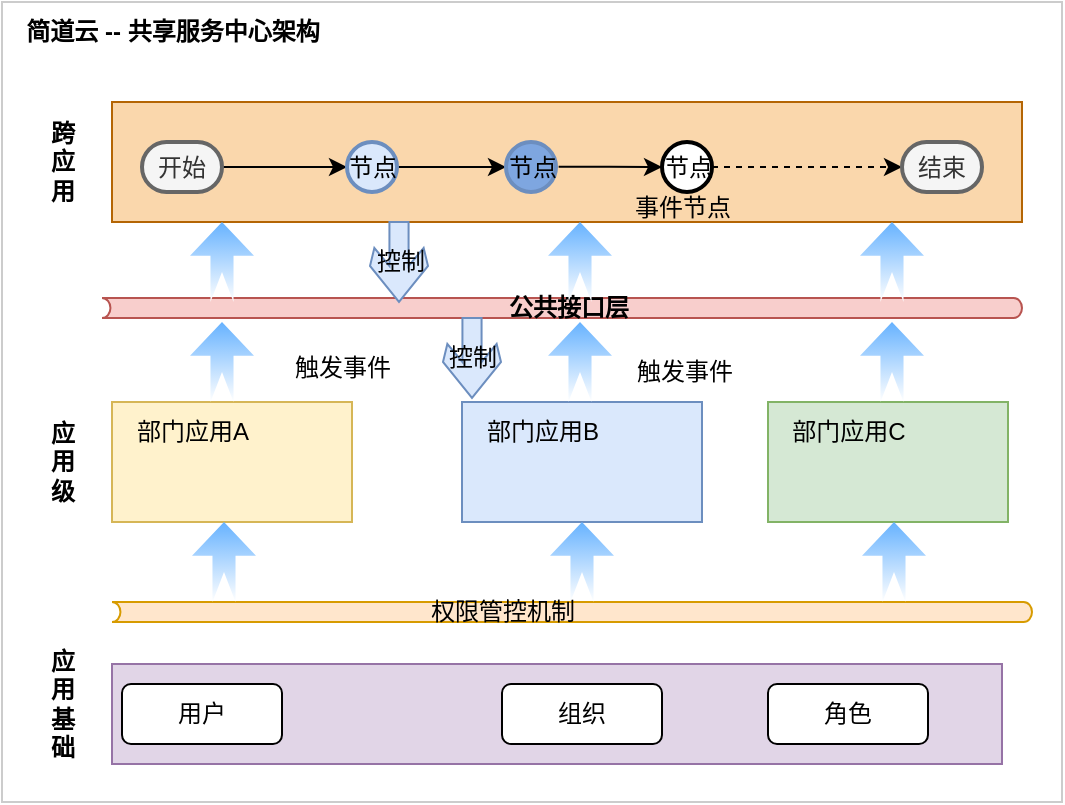 <mxfile version="22.1.11" type="github">
  <diagram name="第 1 页" id="TcxBOGNoxhNB3zUfLRoM">
    <mxGraphModel dx="646" dy="392" grid="1" gridSize="10" guides="1" tooltips="1" connect="1" arrows="1" fold="1" page="1" pageScale="1" pageWidth="827" pageHeight="1169" math="0" shadow="0">
      <root>
        <mxCell id="0" />
        <mxCell id="1" parent="0" />
        <mxCell id="caBVKX5DvzZF8dTOgs9q-64" value="" style="rounded=0;whiteSpace=wrap;html=1;strokeColor=#CCCCCC;" vertex="1" parent="1">
          <mxGeometry width="530" height="400" as="geometry" />
        </mxCell>
        <mxCell id="caBVKX5DvzZF8dTOgs9q-65" value="简道云 -- 共享服务中心架构" style="text;html=1;align=center;verticalAlign=middle;resizable=0;points=[];autosize=1;strokeColor=none;fillColor=none;fontStyle=1" vertex="1" parent="1">
          <mxGeometry width="170" height="30" as="geometry" />
        </mxCell>
        <mxCell id="caBVKX5DvzZF8dTOgs9q-66" value="" style="rounded=0;whiteSpace=wrap;html=1;fillColor=#fff2cc;strokeColor=#d6b656;" vertex="1" parent="1">
          <mxGeometry x="55" y="200" width="120" height="60" as="geometry" />
        </mxCell>
        <mxCell id="caBVKX5DvzZF8dTOgs9q-67" value="" style="rounded=0;whiteSpace=wrap;html=1;fillColor=#dae8fc;strokeColor=#6c8ebf;" vertex="1" parent="1">
          <mxGeometry x="230" y="200" width="120" height="60" as="geometry" />
        </mxCell>
        <mxCell id="caBVKX5DvzZF8dTOgs9q-68" value="应&lt;br&gt;用&lt;br&gt;级" style="text;html=1;align=center;verticalAlign=middle;resizable=0;points=[];autosize=1;strokeColor=none;fillColor=none;fontStyle=1" vertex="1" parent="1">
          <mxGeometry x="10" y="200" width="40" height="60" as="geometry" />
        </mxCell>
        <mxCell id="caBVKX5DvzZF8dTOgs9q-69" value="" style="rounded=0;whiteSpace=wrap;html=1;fillColor=#fad7ac;strokeColor=#b46504;" vertex="1" parent="1">
          <mxGeometry x="55" y="50" width="455" height="60" as="geometry" />
        </mxCell>
        <mxCell id="caBVKX5DvzZF8dTOgs9q-70" value="" style="rounded=0;whiteSpace=wrap;html=1;fillColor=#d5e8d4;strokeColor=#82b366;" vertex="1" parent="1">
          <mxGeometry x="383" y="200" width="120" height="60" as="geometry" />
        </mxCell>
        <mxCell id="caBVKX5DvzZF8dTOgs9q-71" value="触发事件" style="text;html=1;align=center;verticalAlign=middle;resizable=0;points=[];autosize=1;strokeColor=none;fillColor=none;" vertex="1" parent="1">
          <mxGeometry x="135" y="168" width="70" height="30" as="geometry" />
        </mxCell>
        <mxCell id="caBVKX5DvzZF8dTOgs9q-72" value="" style="shape=cylinder3;whiteSpace=wrap;html=1;boundedLbl=1;backgroundOutline=1;size=4.228;lid=0;flipH=1;direction=south;fillColor=#f8cecc;strokeColor=#b85450;" vertex="1" parent="1">
          <mxGeometry x="50" y="148" width="460" height="10" as="geometry" />
        </mxCell>
        <mxCell id="caBVKX5DvzZF8dTOgs9q-73" value="公共接口层" style="text;html=1;align=center;verticalAlign=middle;resizable=0;points=[];autosize=1;strokeColor=none;fillColor=none;fontStyle=1" vertex="1" parent="1">
          <mxGeometry x="242.5" y="138" width="80" height="30" as="geometry" />
        </mxCell>
        <mxCell id="caBVKX5DvzZF8dTOgs9q-74" value="" style="rounded=0;whiteSpace=wrap;html=1;fillColor=#e1d5e7;strokeColor=#9673a6;" vertex="1" parent="1">
          <mxGeometry x="55" y="331" width="445" height="50" as="geometry" />
        </mxCell>
        <mxCell id="caBVKX5DvzZF8dTOgs9q-75" value="" style="shape=cylinder3;whiteSpace=wrap;html=1;boundedLbl=1;backgroundOutline=1;size=4.228;lid=0;flipH=1;direction=south;fillColor=#ffe6cc;strokeColor=#d79b00;" vertex="1" parent="1">
          <mxGeometry x="55" y="300" width="460" height="10" as="geometry" />
        </mxCell>
        <mxCell id="caBVKX5DvzZF8dTOgs9q-76" value="权限管控机制" style="text;html=1;align=center;verticalAlign=middle;resizable=0;points=[];autosize=1;strokeColor=none;fillColor=none;" vertex="1" parent="1">
          <mxGeometry x="200" y="290" width="100" height="30" as="geometry" />
        </mxCell>
        <mxCell id="caBVKX5DvzZF8dTOgs9q-77" value="" style="html=1;shadow=0;dashed=0;align=center;verticalAlign=middle;shape=mxgraph.arrows2.arrow;dy=0.64;dx=16.89;notch=15;direction=south;gradientColor=#66B2FF;fillColor=default;gradientDirection=east;strokeColor=none;flipV=1;" vertex="1" parent="1">
          <mxGeometry x="95" y="260" width="32" height="40" as="geometry" />
        </mxCell>
        <mxCell id="caBVKX5DvzZF8dTOgs9q-78" value="用户" style="rounded=1;whiteSpace=wrap;html=1;" vertex="1" parent="1">
          <mxGeometry x="60" y="341" width="80" height="30" as="geometry" />
        </mxCell>
        <mxCell id="caBVKX5DvzZF8dTOgs9q-79" value="组织" style="rounded=1;whiteSpace=wrap;html=1;" vertex="1" parent="1">
          <mxGeometry x="250" y="341" width="80" height="30" as="geometry" />
        </mxCell>
        <mxCell id="caBVKX5DvzZF8dTOgs9q-80" value="角色" style="rounded=1;whiteSpace=wrap;html=1;" vertex="1" parent="1">
          <mxGeometry x="383" y="341" width="80" height="30" as="geometry" />
        </mxCell>
        <mxCell id="caBVKX5DvzZF8dTOgs9q-81" value="" style="html=1;shadow=0;dashed=0;align=center;verticalAlign=middle;shape=mxgraph.arrows2.arrow;dy=0.64;dx=16.89;notch=15;direction=south;gradientColor=#66B2FF;fillColor=default;gradientDirection=east;strokeColor=none;flipV=1;" vertex="1" parent="1">
          <mxGeometry x="274" y="260" width="32" height="40" as="geometry" />
        </mxCell>
        <mxCell id="caBVKX5DvzZF8dTOgs9q-82" value="" style="html=1;shadow=0;dashed=0;align=center;verticalAlign=middle;shape=mxgraph.arrows2.arrow;dy=0.64;dx=16.89;notch=15;direction=south;gradientColor=#66B2FF;fillColor=default;gradientDirection=east;strokeColor=none;flipV=1;" vertex="1" parent="1">
          <mxGeometry x="430" y="260" width="32" height="40" as="geometry" />
        </mxCell>
        <mxCell id="caBVKX5DvzZF8dTOgs9q-83" value="部门应用A" style="text;html=1;align=center;verticalAlign=middle;resizable=0;points=[];autosize=1;strokeColor=none;fillColor=none;" vertex="1" parent="1">
          <mxGeometry x="55" y="200" width="80" height="30" as="geometry" />
        </mxCell>
        <mxCell id="caBVKX5DvzZF8dTOgs9q-84" value="部门应用B" style="text;html=1;align=center;verticalAlign=middle;resizable=0;points=[];autosize=1;strokeColor=none;fillColor=none;" vertex="1" parent="1">
          <mxGeometry x="230" y="200" width="80" height="30" as="geometry" />
        </mxCell>
        <mxCell id="caBVKX5DvzZF8dTOgs9q-85" value="部门应用C" style="text;html=1;align=center;verticalAlign=middle;resizable=0;points=[];autosize=1;strokeColor=none;fillColor=none;" vertex="1" parent="1">
          <mxGeometry x="383" y="200" width="80" height="30" as="geometry" />
        </mxCell>
        <mxCell id="caBVKX5DvzZF8dTOgs9q-86" value="" style="html=1;shadow=0;dashed=0;align=center;verticalAlign=middle;shape=mxgraph.arrows2.arrow;dy=0.64;dx=16.89;notch=15;direction=south;gradientColor=#66B2FF;fillColor=default;gradientDirection=east;strokeColor=none;flipV=1;" vertex="1" parent="1">
          <mxGeometry x="94" y="160" width="32" height="40" as="geometry" />
        </mxCell>
        <mxCell id="caBVKX5DvzZF8dTOgs9q-87" value="" style="html=1;shadow=0;dashed=0;align=center;verticalAlign=middle;shape=mxgraph.arrows2.arrow;dy=0.64;dx=16.89;notch=15;direction=south;gradientColor=#66B2FF;fillColor=default;gradientDirection=east;strokeColor=none;flipV=1;" vertex="1" parent="1">
          <mxGeometry x="273" y="160" width="32" height="40" as="geometry" />
        </mxCell>
        <mxCell id="caBVKX5DvzZF8dTOgs9q-88" value="" style="html=1;shadow=0;dashed=0;align=center;verticalAlign=middle;shape=mxgraph.arrows2.arrow;dy=0.64;dx=16.89;notch=15;direction=south;gradientColor=#66B2FF;fillColor=default;gradientDirection=east;strokeColor=none;flipV=1;" vertex="1" parent="1">
          <mxGeometry x="429" y="160" width="32" height="40" as="geometry" />
        </mxCell>
        <mxCell id="caBVKX5DvzZF8dTOgs9q-89" value="" style="html=1;shadow=0;dashed=0;align=center;verticalAlign=middle;shape=mxgraph.arrows2.arrow;dy=0.64;dx=16.89;notch=15;direction=south;gradientColor=#66B2FF;fillColor=default;gradientDirection=east;strokeColor=none;flipV=1;" vertex="1" parent="1">
          <mxGeometry x="94" y="110" width="32" height="40" as="geometry" />
        </mxCell>
        <mxCell id="caBVKX5DvzZF8dTOgs9q-90" value="" style="html=1;shadow=0;dashed=0;align=center;verticalAlign=middle;shape=mxgraph.arrows2.arrow;dy=0.64;dx=16.89;notch=15;direction=south;gradientColor=#66B2FF;fillColor=default;gradientDirection=east;strokeColor=none;flipV=1;" vertex="1" parent="1">
          <mxGeometry x="273" y="110" width="32" height="40" as="geometry" />
        </mxCell>
        <mxCell id="caBVKX5DvzZF8dTOgs9q-91" value="" style="html=1;shadow=0;dashed=0;align=center;verticalAlign=middle;shape=mxgraph.arrows2.arrow;dy=0.64;dx=16.89;notch=15;direction=south;gradientColor=#66B2FF;fillColor=default;gradientDirection=east;strokeColor=none;flipV=1;" vertex="1" parent="1">
          <mxGeometry x="429" y="110" width="32" height="40" as="geometry" />
        </mxCell>
        <mxCell id="caBVKX5DvzZF8dTOgs9q-92" value="" style="edgeStyle=orthogonalEdgeStyle;rounded=0;orthogonalLoop=1;jettySize=auto;html=1;entryX=0;entryY=0.5;entryDx=0;entryDy=0;entryPerimeter=0;" edge="1" parent="1" source="caBVKX5DvzZF8dTOgs9q-93" target="caBVKX5DvzZF8dTOgs9q-95">
          <mxGeometry relative="1" as="geometry" />
        </mxCell>
        <mxCell id="caBVKX5DvzZF8dTOgs9q-93" value="开始" style="strokeWidth=2;html=1;shape=mxgraph.flowchart.terminator;whiteSpace=wrap;fillColor=#f5f5f5;fontColor=#333333;strokeColor=#666666;" vertex="1" parent="1">
          <mxGeometry x="70" y="70" width="40" height="25" as="geometry" />
        </mxCell>
        <mxCell id="caBVKX5DvzZF8dTOgs9q-94" value="" style="edgeStyle=orthogonalEdgeStyle;rounded=0;orthogonalLoop=1;jettySize=auto;html=1;" edge="1" parent="1" source="caBVKX5DvzZF8dTOgs9q-95" target="caBVKX5DvzZF8dTOgs9q-96">
          <mxGeometry relative="1" as="geometry">
            <mxPoint x="250" y="110" as="targetPoint" />
          </mxGeometry>
        </mxCell>
        <mxCell id="caBVKX5DvzZF8dTOgs9q-95" value="" style="strokeWidth=2;html=1;shape=mxgraph.flowchart.start_2;whiteSpace=wrap;fillColor=#dae8fc;strokeColor=#6c8ebf;" vertex="1" parent="1">
          <mxGeometry x="172.5" y="70" width="25" height="25" as="geometry" />
        </mxCell>
        <mxCell id="caBVKX5DvzZF8dTOgs9q-96" value="" style="strokeWidth=2;html=1;shape=mxgraph.flowchart.start_2;whiteSpace=wrap;fillColor=#7EA6E0;strokeColor=#6c8ebf;" vertex="1" parent="1">
          <mxGeometry x="252" y="70" width="25" height="25" as="geometry" />
        </mxCell>
        <mxCell id="caBVKX5DvzZF8dTOgs9q-97" value="" style="edgeStyle=orthogonalEdgeStyle;rounded=0;orthogonalLoop=1;jettySize=auto;html=1;dashed=1;" edge="1" parent="1" source="caBVKX5DvzZF8dTOgs9q-98" target="caBVKX5DvzZF8dTOgs9q-102">
          <mxGeometry relative="1" as="geometry" />
        </mxCell>
        <mxCell id="caBVKX5DvzZF8dTOgs9q-98" value="" style="strokeWidth=2;html=1;shape=mxgraph.flowchart.start_2;whiteSpace=wrap;" vertex="1" parent="1">
          <mxGeometry x="330" y="70" width="25" height="25" as="geometry" />
        </mxCell>
        <mxCell id="caBVKX5DvzZF8dTOgs9q-99" value="节点" style="text;html=1;align=center;verticalAlign=middle;resizable=0;points=[];autosize=1;strokeColor=none;fillColor=none;" vertex="1" parent="1">
          <mxGeometry x="160" y="67.5" width="50" height="30" as="geometry" />
        </mxCell>
        <mxCell id="caBVKX5DvzZF8dTOgs9q-100" value="节点" style="text;html=1;align=center;verticalAlign=middle;resizable=0;points=[];autosize=1;strokeColor=none;fillColor=none;" vertex="1" parent="1">
          <mxGeometry x="239.5" y="67.5" width="50" height="30" as="geometry" />
        </mxCell>
        <mxCell id="caBVKX5DvzZF8dTOgs9q-101" value="" style="edgeStyle=orthogonalEdgeStyle;rounded=0;orthogonalLoop=1;jettySize=auto;html=1;entryX=0;entryY=0.5;entryDx=0;entryDy=0;entryPerimeter=0;exitX=1.053;exitY=0.496;exitDx=0;exitDy=0;exitPerimeter=0;" edge="1" parent="1" source="caBVKX5DvzZF8dTOgs9q-96" target="caBVKX5DvzZF8dTOgs9q-98">
          <mxGeometry relative="1" as="geometry">
            <mxPoint x="295" y="82.26" as="sourcePoint" />
            <mxPoint x="367" y="82.26" as="targetPoint" />
          </mxGeometry>
        </mxCell>
        <mxCell id="caBVKX5DvzZF8dTOgs9q-102" value="结束" style="strokeWidth=2;html=1;shape=mxgraph.flowchart.terminator;whiteSpace=wrap;fillColor=#f5f5f5;fontColor=#333333;strokeColor=#666666;" vertex="1" parent="1">
          <mxGeometry x="450" y="70" width="40" height="25" as="geometry" />
        </mxCell>
        <mxCell id="caBVKX5DvzZF8dTOgs9q-103" value="事件节点" style="text;html=1;align=center;verticalAlign=middle;resizable=0;points=[];autosize=1;strokeColor=none;fillColor=none;" vertex="1" parent="1">
          <mxGeometry x="305" y="88" width="70" height="30" as="geometry" />
        </mxCell>
        <mxCell id="caBVKX5DvzZF8dTOgs9q-104" value="触发事件" style="text;html=1;align=center;verticalAlign=middle;resizable=0;points=[];autosize=1;strokeColor=none;fillColor=none;" vertex="1" parent="1">
          <mxGeometry x="306" y="170" width="70" height="30" as="geometry" />
        </mxCell>
        <mxCell id="caBVKX5DvzZF8dTOgs9q-105" value="" style="html=1;shadow=0;dashed=0;align=center;verticalAlign=middle;shape=mxgraph.arrows2.sharpArrow2;dy1=0.67;dx1=18;dx2=18;dy3=0.15;dx3=27;notch=0;flipV=1;direction=north;fillColor=#dae8fc;strokeColor=#6c8ebf;" vertex="1" parent="1">
          <mxGeometry x="184" y="110" width="29" height="40" as="geometry" />
        </mxCell>
        <mxCell id="caBVKX5DvzZF8dTOgs9q-106" value="节点" style="text;html=1;align=center;verticalAlign=middle;resizable=0;points=[];autosize=1;strokeColor=none;fillColor=none;" vertex="1" parent="1">
          <mxGeometry x="317.5" y="67.5" width="50" height="30" as="geometry" />
        </mxCell>
        <mxCell id="caBVKX5DvzZF8dTOgs9q-107" value="控制" style="text;html=1;align=center;verticalAlign=middle;resizable=0;points=[];autosize=1;strokeColor=none;fillColor=none;" vertex="1" parent="1">
          <mxGeometry x="173.5" y="115" width="50" height="30" as="geometry" />
        </mxCell>
        <mxCell id="caBVKX5DvzZF8dTOgs9q-108" value="跨&lt;br&gt;应&lt;br&gt;用" style="text;html=1;align=center;verticalAlign=middle;resizable=0;points=[];autosize=1;strokeColor=none;fillColor=none;fontStyle=1" vertex="1" parent="1">
          <mxGeometry x="10" y="50" width="40" height="60" as="geometry" />
        </mxCell>
        <mxCell id="caBVKX5DvzZF8dTOgs9q-109" value="应&lt;br&gt;用&lt;br&gt;基&lt;br&gt;础" style="text;html=1;align=center;verticalAlign=middle;resizable=0;points=[];autosize=1;strokeColor=none;fillColor=none;fontStyle=1" vertex="1" parent="1">
          <mxGeometry x="10" y="316" width="40" height="70" as="geometry" />
        </mxCell>
        <mxCell id="caBVKX5DvzZF8dTOgs9q-110" value="" style="html=1;shadow=0;dashed=0;align=center;verticalAlign=middle;shape=mxgraph.arrows2.sharpArrow2;dy1=0.67;dx1=18;dx2=18;dy3=0.15;dx3=27;notch=0;flipV=1;direction=north;fillColor=#dae8fc;strokeColor=#6c8ebf;" vertex="1" parent="1">
          <mxGeometry x="220.5" y="158" width="29" height="40" as="geometry" />
        </mxCell>
        <mxCell id="caBVKX5DvzZF8dTOgs9q-111" value="控制" style="text;html=1;align=center;verticalAlign=middle;resizable=0;points=[];autosize=1;strokeColor=none;fillColor=none;" vertex="1" parent="1">
          <mxGeometry x="210" y="163" width="50" height="30" as="geometry" />
        </mxCell>
      </root>
    </mxGraphModel>
  </diagram>
</mxfile>
